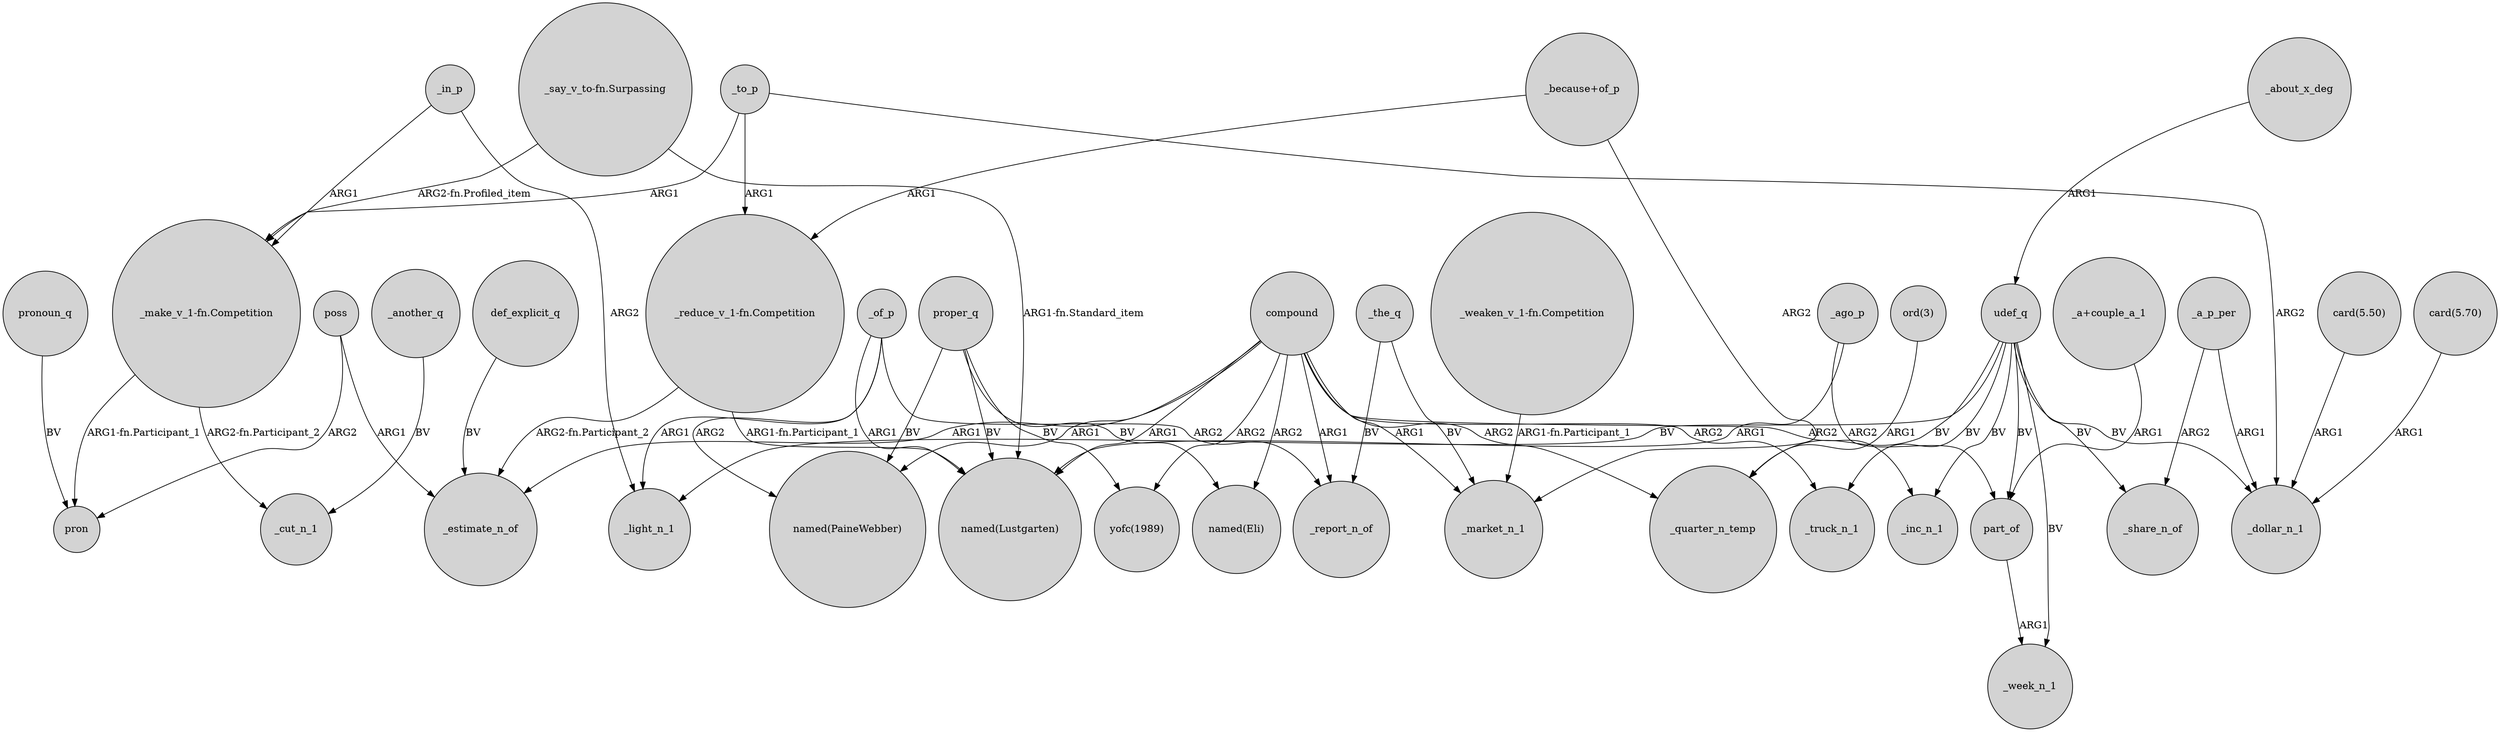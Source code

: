 digraph {
	node [shape=circle style=filled]
	"_say_v_to-fn.Surpassing" -> "_make_v_1-fn.Competition" [label="ARG2-fn.Profiled_item"]
	_of_p -> _light_n_1 [label=ARG1]
	def_explicit_q -> _estimate_n_of [label=BV]
	udef_q -> _light_n_1 [label=BV]
	"ord(3)" -> _quarter_n_temp [label=ARG1]
	"_a+couple_a_1" -> part_of [label=ARG1]
	poss -> _estimate_n_of [label=ARG1]
	udef_q -> part_of [label=BV]
	_the_q -> _report_n_of [label=BV]
	_of_p -> "named(Lustgarten)" [label=ARG1]
	_to_p -> _dollar_n_1 [label=ARG2]
	"_because+of_p" -> _market_n_1 [label=ARG2]
	proper_q -> "named(PaineWebber)" [label=BV]
	_the_q -> _market_n_1 [label=BV]
	_about_x_deg -> udef_q [label=ARG1]
	pronoun_q -> pron [label=BV]
	udef_q -> _inc_n_1 [label=BV]
	udef_q -> _week_n_1 [label=BV]
	poss -> pron [label=ARG2]
	compound -> _inc_n_1 [label=ARG2]
	compound -> _quarter_n_temp [label=ARG2]
	_a_p_per -> _share_n_of [label=ARG2]
	"_make_v_1-fn.Competition" -> pron [label="ARG1-fn.Participant_1"]
	proper_q -> "named(Eli)" [label=BV]
	"_reduce_v_1-fn.Competition" -> "named(Lustgarten)" [label="ARG1-fn.Participant_1"]
	"_weaken_v_1-fn.Competition" -> _market_n_1 [label="ARG1-fn.Participant_1"]
	udef_q -> _share_n_of [label=BV]
	"_because+of_p" -> "_reduce_v_1-fn.Competition" [label=ARG1]
	"_reduce_v_1-fn.Competition" -> _estimate_n_of [label="ARG2-fn.Participant_2"]
	_in_p -> _light_n_1 [label=ARG2]
	udef_q -> _dollar_n_1 [label=BV]
	_to_p -> "_reduce_v_1-fn.Competition" [label=ARG1]
	proper_q -> "yofc(1989)" [label=BV]
	compound -> _truck_n_1 [label=ARG2]
	compound -> _estimate_n_of [label=ARG1]
	_a_p_per -> _dollar_n_1 [label=ARG1]
	_another_q -> _cut_n_1 [label=BV]
	_of_p -> _report_n_of [label=ARG2]
	udef_q -> _quarter_n_temp [label=BV]
	"_make_v_1-fn.Competition" -> _cut_n_1 [label="ARG2-fn.Participant_2"]
	compound -> "named(PaineWebber)" [label=ARG1]
	_ago_p -> part_of [label=ARG2]
	part_of -> _week_n_1 [label=ARG1]
	compound -> "named(Eli)" [label=ARG2]
	compound -> _report_n_of [label=ARG1]
	"card(5.50)" -> _dollar_n_1 [label=ARG1]
	"_say_v_to-fn.Surpassing" -> "named(Lustgarten)" [label="ARG1-fn.Standard_item"]
	compound -> "yofc(1989)" [label=ARG2]
	compound -> _market_n_1 [label=ARG1]
	proper_q -> "named(Lustgarten)" [label=BV]
	"card(5.70)" -> _dollar_n_1 [label=ARG1]
	_to_p -> "_make_v_1-fn.Competition" [label=ARG1]
	_of_p -> "named(PaineWebber)" [label=ARG2]
	_in_p -> "_make_v_1-fn.Competition" [label=ARG1]
	compound -> "named(Lustgarten)" [label=ARG1]
	_ago_p -> "named(Lustgarten)" [label=ARG1]
	udef_q -> _truck_n_1 [label=BV]
}

